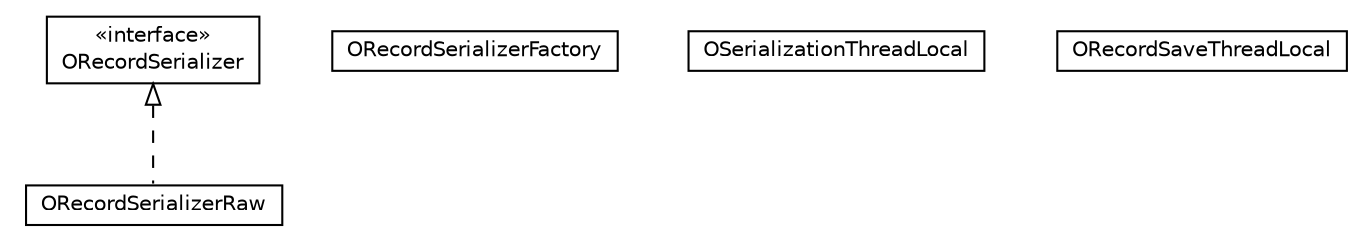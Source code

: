 #!/usr/local/bin/dot
#
# Class diagram 
# Generated by UMLGraph version R5_6-24-gf6e263 (http://www.umlgraph.org/)
#

digraph G {
	edge [fontname="Helvetica",fontsize=10,labelfontname="Helvetica",labelfontsize=10];
	node [fontname="Helvetica",fontsize=10,shape=plaintext];
	nodesep=0.25;
	ranksep=0.5;
	// com.orientechnologies.orient.core.serialization.serializer.record.ORecordSerializer
	c255173 [label=<<table title="com.orientechnologies.orient.core.serialization.serializer.record.ORecordSerializer" border="0" cellborder="1" cellspacing="0" cellpadding="2" port="p" href="./ORecordSerializer.html">
		<tr><td><table border="0" cellspacing="0" cellpadding="1">
<tr><td align="center" balign="center"> &#171;interface&#187; </td></tr>
<tr><td align="center" balign="center"> ORecordSerializer </td></tr>
		</table></td></tr>
		</table>>, URL="./ORecordSerializer.html", fontname="Helvetica", fontcolor="black", fontsize=10.0];
	// com.orientechnologies.orient.core.serialization.serializer.record.ORecordSerializerFactory
	c255174 [label=<<table title="com.orientechnologies.orient.core.serialization.serializer.record.ORecordSerializerFactory" border="0" cellborder="1" cellspacing="0" cellpadding="2" port="p" href="./ORecordSerializerFactory.html">
		<tr><td><table border="0" cellspacing="0" cellpadding="1">
<tr><td align="center" balign="center"> ORecordSerializerFactory </td></tr>
		</table></td></tr>
		</table>>, URL="./ORecordSerializerFactory.html", fontname="Helvetica", fontcolor="black", fontsize=10.0];
	// com.orientechnologies.orient.core.serialization.serializer.record.OSerializationThreadLocal
	c255175 [label=<<table title="com.orientechnologies.orient.core.serialization.serializer.record.OSerializationThreadLocal" border="0" cellborder="1" cellspacing="0" cellpadding="2" port="p" href="./OSerializationThreadLocal.html">
		<tr><td><table border="0" cellspacing="0" cellpadding="1">
<tr><td align="center" balign="center"> OSerializationThreadLocal </td></tr>
		</table></td></tr>
		</table>>, URL="./OSerializationThreadLocal.html", fontname="Helvetica", fontcolor="black", fontsize=10.0];
	// com.orientechnologies.orient.core.serialization.serializer.record.ORecordSaveThreadLocal
	c255176 [label=<<table title="com.orientechnologies.orient.core.serialization.serializer.record.ORecordSaveThreadLocal" border="0" cellborder="1" cellspacing="0" cellpadding="2" port="p" href="./ORecordSaveThreadLocal.html">
		<tr><td><table border="0" cellspacing="0" cellpadding="1">
<tr><td align="center" balign="center"> ORecordSaveThreadLocal </td></tr>
		</table></td></tr>
		</table>>, URL="./ORecordSaveThreadLocal.html", fontname="Helvetica", fontcolor="black", fontsize=10.0];
	// com.orientechnologies.orient.core.serialization.serializer.record.ORecordSerializerRaw
	c255177 [label=<<table title="com.orientechnologies.orient.core.serialization.serializer.record.ORecordSerializerRaw" border="0" cellborder="1" cellspacing="0" cellpadding="2" port="p" href="./ORecordSerializerRaw.html">
		<tr><td><table border="0" cellspacing="0" cellpadding="1">
<tr><td align="center" balign="center"> ORecordSerializerRaw </td></tr>
		</table></td></tr>
		</table>>, URL="./ORecordSerializerRaw.html", fontname="Helvetica", fontcolor="black", fontsize=10.0];
	//com.orientechnologies.orient.core.serialization.serializer.record.ORecordSerializerRaw implements com.orientechnologies.orient.core.serialization.serializer.record.ORecordSerializer
	c255173:p -> c255177:p [dir=back,arrowtail=empty,style=dashed];
}


